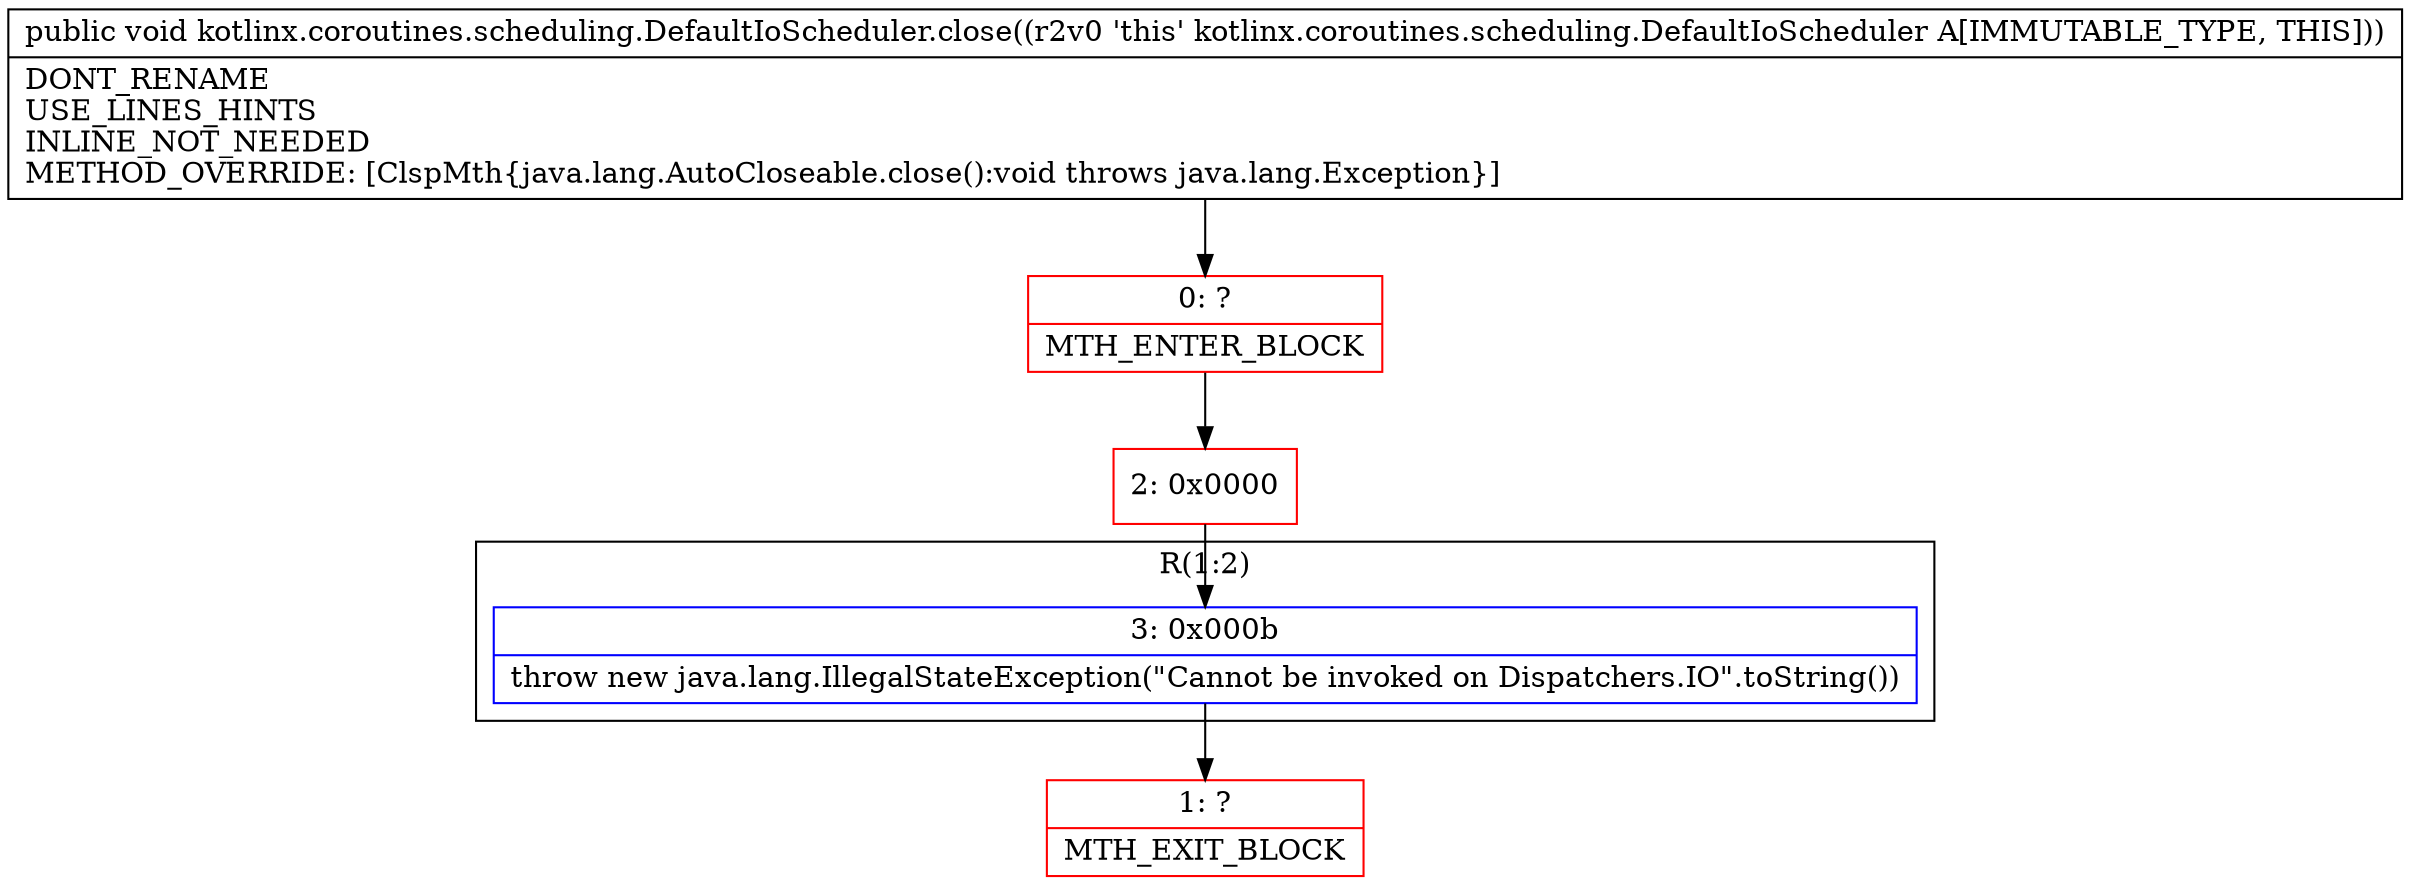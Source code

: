digraph "CFG forkotlinx.coroutines.scheduling.DefaultIoScheduler.close()V" {
subgraph cluster_Region_1068813011 {
label = "R(1:2)";
node [shape=record,color=blue];
Node_3 [shape=record,label="{3\:\ 0x000b|throw new java.lang.IllegalStateException(\"Cannot be invoked on Dispatchers.IO\".toString())\l}"];
}
Node_0 [shape=record,color=red,label="{0\:\ ?|MTH_ENTER_BLOCK\l}"];
Node_2 [shape=record,color=red,label="{2\:\ 0x0000}"];
Node_1 [shape=record,color=red,label="{1\:\ ?|MTH_EXIT_BLOCK\l}"];
MethodNode[shape=record,label="{public void kotlinx.coroutines.scheduling.DefaultIoScheduler.close((r2v0 'this' kotlinx.coroutines.scheduling.DefaultIoScheduler A[IMMUTABLE_TYPE, THIS]))  | DONT_RENAME\lUSE_LINES_HINTS\lINLINE_NOT_NEEDED\lMETHOD_OVERRIDE: [ClspMth\{java.lang.AutoCloseable.close():void throws java.lang.Exception\}]\l}"];
MethodNode -> Node_0;Node_3 -> Node_1;
Node_0 -> Node_2;
Node_2 -> Node_3;
}

